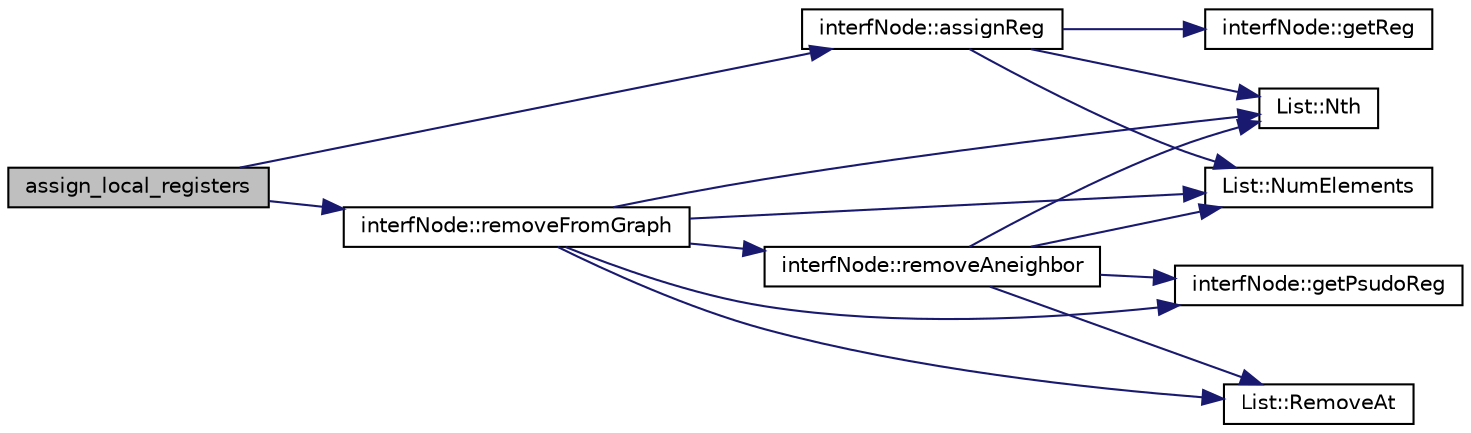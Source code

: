 digraph G
{
  edge [fontname="Helvetica",fontsize="10",labelfontname="Helvetica",labelfontsize="10"];
  node [fontname="Helvetica",fontsize="10",shape=record];
  rankdir=LR;
  Node1 [label="assign_local_registers",height=0.2,width=0.4,color="black", fillcolor="grey75", style="filled" fontcolor="black"];
  Node1 -> Node2 [color="midnightblue",fontsize="10",style="solid"];
  Node2 [label="interfNode::assignReg",height=0.2,width=0.4,color="black", fillcolor="white", style="filled",URL="$classinterfNode.html#ad2d5e57328c5f3fa8121f4ee8799b50d"];
  Node2 -> Node3 [color="midnightblue",fontsize="10",style="solid"];
  Node3 [label="interfNode::getReg",height=0.2,width=0.4,color="black", fillcolor="white", style="filled",URL="$classinterfNode.html#a5c117c01d84f8323e7d304722bcac8fe"];
  Node2 -> Node4 [color="midnightblue",fontsize="10",style="solid"];
  Node4 [label="List::Nth",height=0.2,width=0.4,color="black", fillcolor="white", style="filled",URL="$classList.html#a5eb964816de33c85e1d46658ddf8c6c4"];
  Node2 -> Node5 [color="midnightblue",fontsize="10",style="solid"];
  Node5 [label="List::NumElements",height=0.2,width=0.4,color="black", fillcolor="white", style="filled",URL="$classList.html#ac2e9d50f703b01bf643fa6ce50837c26"];
  Node1 -> Node6 [color="midnightblue",fontsize="10",style="solid"];
  Node6 [label="interfNode::removeFromGraph",height=0.2,width=0.4,color="black", fillcolor="white", style="filled",URL="$classinterfNode.html#a73af59beda246607573abffaf434c232"];
  Node6 -> Node7 [color="midnightblue",fontsize="10",style="solid"];
  Node7 [label="interfNode::getPsudoReg",height=0.2,width=0.4,color="black", fillcolor="white", style="filled",URL="$classinterfNode.html#a139d1365e2b0eb15797c61f0f4d61464"];
  Node6 -> Node4 [color="midnightblue",fontsize="10",style="solid"];
  Node6 -> Node5 [color="midnightblue",fontsize="10",style="solid"];
  Node6 -> Node8 [color="midnightblue",fontsize="10",style="solid"];
  Node8 [label="interfNode::removeAneighbor",height=0.2,width=0.4,color="black", fillcolor="white", style="filled",URL="$classinterfNode.html#a28de448897ec0c075e14f34c9aec4938"];
  Node8 -> Node7 [color="midnightblue",fontsize="10",style="solid"];
  Node8 -> Node4 [color="midnightblue",fontsize="10",style="solid"];
  Node8 -> Node5 [color="midnightblue",fontsize="10",style="solid"];
  Node8 -> Node9 [color="midnightblue",fontsize="10",style="solid"];
  Node9 [label="List::RemoveAt",height=0.2,width=0.4,color="black", fillcolor="white", style="filled",URL="$classList.html#af17f72d263f90d53ea8501b5b1853470"];
  Node6 -> Node9 [color="midnightblue",fontsize="10",style="solid"];
}
